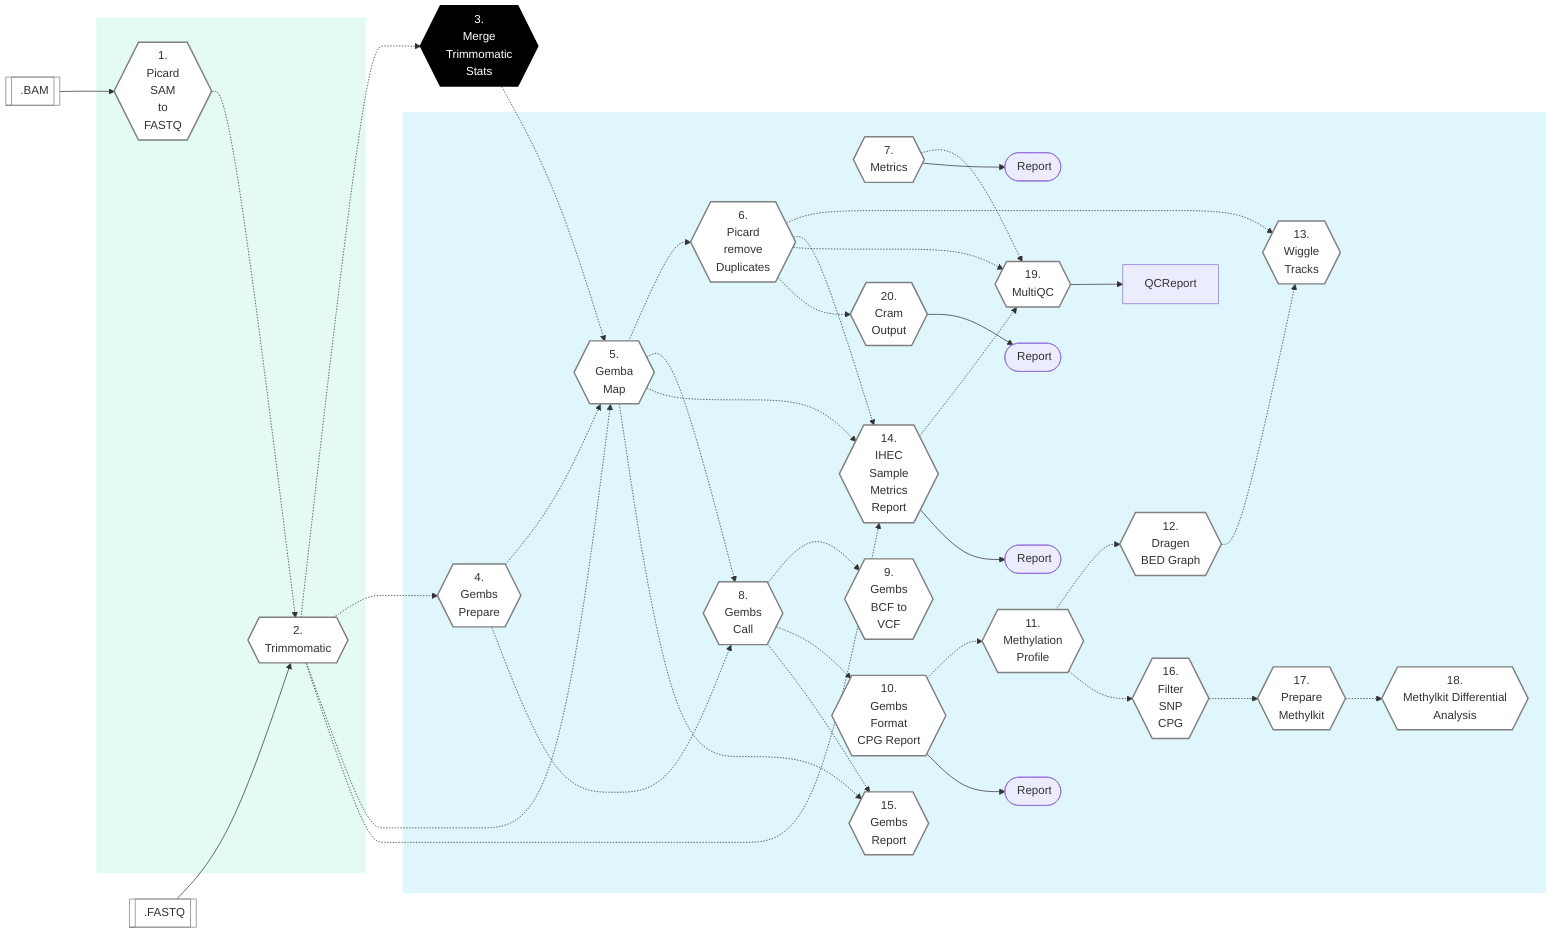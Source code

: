 %%{init: {'theme': 'base', 'themeVariables': { 'lineColor': '#404040'}, 'fontFamily': 'Montserrat', 'fontSize': 10}}}%%

        %% GenPipes Schema for Gembs methylseq.py
        %% Ref: https://bitbucket.org/mugqic/genpipes/src/master/pipelines/methylseq/
        %% Author Shaloo Shalini <shalz@hotmail.com>

        graph LR
          InputBAM[[fa:fa-file-archive-o .BAM]]
          InputFASTQ[[fa:fa-sticky-note-o .FASTQ ]]
          Output([fa:fa-sticky-note-o Report ])
          MetricsOP([fa:fa-sticky-note-o Report ])
          GembsReport([fa:fa-sticky-note-o Report])
          IHECReport([fa:fa-sticky-note-o Report])

          Node1{{ 1. <br/> Picard<br/>SAM<br/>to<br/>FASTQ }}:::nodefill
          Node2{{ 2. <br/> Trimmomatic }}:::nodefill
          Node3{{ 3. <br/> Merge <br/> Trimmomatic <br/> Stats }}:::nodefillblack
          Node4{{ 4. <br/> Gembs <br/> Prepare }}:::nodefill
          Node5{{ 5. <br/> Gemba <br/> Map }}:::nodefill
          Node6{{ 6. <br/> Picard <br/> remove <br/> Duplicates }}:::nodefill
          Node7{{ 7. <br/> Metrics }}:::nodefill
          Node8{{ 8. <br/> Gembs<br/> Call }}:::nodefill
          Node9{{ 9. <br/> Gembs<br/> BCF to<br/>VCF }}:::nodefill
          Node10{{ 10. <br/> Gembs<br/> Format<br/>CPG Report }}:::nodefill
          Node11{{ 11. <br/> Methylation <br/> Profile }}:::nodefill
          Node12{{ 12. <br/> Dragen <br/> BED Graph }}:::nodefill
          Node13{{ 13. <br/> Wiggle <br/> Tracks }}:::nodefill
          Node14{{ 14. <br/> IHEC <br/> Sample <br/> Metrics <br/> Report }}:::nodefill
          Node15{{ 15. <br/> Gembs <br/> Report  }}:::nodefill
          Node16{{ 16. <br/> Filter <br/> SNP <br/> CPG }}:::nodefill
          Node17{{ 17. <br/> Prepare <br/> Methylkit }}:::nodefill
          Node18{{ 18. <br/> Methylkit Differential <br/> Analysis }}:::nodefill
          Node19{{ 19. <br/> MultiQC }}:::nodefill
          Node20{{ 20. <br/> Cram <br/> Output }}:::nodefill

          InputBAM --> Node1 -.-> Node2
          InputFASTQ --> Node2

          Node2 -.-> Node3 & Node4
          Node2 & Node3 & Node4 -.-> Node5 -.-> Node6
          Node4 & Node5 -.-> Node8 -.-> Node9 & Node10
          Node10 -.-> Node11 -.-> Node12
          Node6 & Node12 -.-> Node13
          Node2 & Node5 & Node6 -.-> Node14
          Node5 & Node8 -.-> Node15
          Node11 -.-> Node16 -.-> Node17 -.-> Node18
          Node6 & Node7 & Node14 -.-> Node19
          Node6 -.-> Node20

          Node7 --> MetricsOP
          Node10 --> GembsReport
          Node14 --> IHECReport
          Node19 --> QCReport
          Node20 --> Output

          subgraph readSetSteps[" "]
            Node1
            Node2
          end

          subgraph sampleSetSteps[" "]
            Node4
            Node5
            Node6
            Node7
            Node8
            Node9
            Node10
            Node11
            Node12
            Node13
            Node14
            Node15
            Node16
            Node17
            Node18
            Node19
            Node20
            MetricsOP
            QCReport
            GembsReport
            IHECReport
            Output
          end

          classDef greenRect fill:#E4FBF4,stroke:white
          class readSetSteps greenRect
          classDef blueRect fill:#DEF6FC,stroke:white
          class sampleSetSteps blueRect
          classDef inputfill fill:#ffffff,stroke:gray,stroke-width:1px
          classDef nodefill fill:#ffffff,stroke:gray,stroke-width:2px
          classDef nodefillblack fill:black,stroke:black,color:white,stroke-width:2px
          class InputBAM inputfill
          class InputFASTQ inputfill